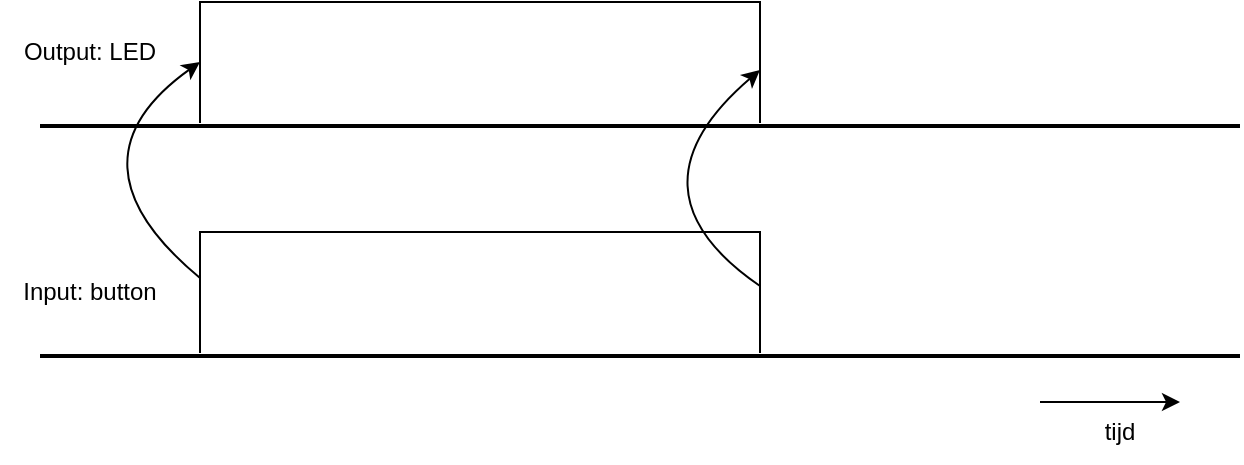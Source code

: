 <mxfile version="24.4.13" type="device">
  <diagram name="Pagina-1" id="OoLMm7yDjrqO-2KklK2d">
    <mxGraphModel dx="1026" dy="610" grid="1" gridSize="10" guides="1" tooltips="1" connect="1" arrows="1" fold="1" page="1" pageScale="1" pageWidth="827" pageHeight="1169" math="0" shadow="0">
      <root>
        <mxCell id="0" />
        <mxCell id="1" parent="0" />
        <mxCell id="YiX9SXsxAOFKrUH9niKX-2" value="" style="shape=partialRectangle;whiteSpace=wrap;html=1;bottom=1;right=1;left=1;top=0;fillColor=none;routingCenterX=-0.5;rotation=-180;" vertex="1" parent="1">
          <mxGeometry x="200" y="375" width="280" height="60" as="geometry" />
        </mxCell>
        <mxCell id="YiX9SXsxAOFKrUH9niKX-3" value="" style="line;strokeWidth=2;html=1;perimeter=backbonePerimeter;points=[];outlineConnect=0;" vertex="1" parent="1">
          <mxGeometry x="120" y="432" width="600" height="10" as="geometry" />
        </mxCell>
        <mxCell id="YiX9SXsxAOFKrUH9niKX-5" value="" style="shape=partialRectangle;whiteSpace=wrap;html=1;bottom=1;right=1;left=1;top=0;fillColor=none;routingCenterX=-0.5;rotation=-180;" vertex="1" parent="1">
          <mxGeometry x="200" y="260" width="280" height="60" as="geometry" />
        </mxCell>
        <mxCell id="YiX9SXsxAOFKrUH9niKX-6" value="" style="line;strokeWidth=2;html=1;perimeter=backbonePerimeter;points=[];outlineConnect=0;" vertex="1" parent="1">
          <mxGeometry x="120" y="317" width="600" height="10" as="geometry" />
        </mxCell>
        <mxCell id="YiX9SXsxAOFKrUH9niKX-7" value="Input: button" style="text;html=1;align=center;verticalAlign=middle;whiteSpace=wrap;rounded=0;" vertex="1" parent="1">
          <mxGeometry x="100" y="390" width="90" height="30" as="geometry" />
        </mxCell>
        <mxCell id="YiX9SXsxAOFKrUH9niKX-8" value="Output: LED" style="text;html=1;align=center;verticalAlign=middle;whiteSpace=wrap;rounded=0;" vertex="1" parent="1">
          <mxGeometry x="100" y="270" width="90" height="30" as="geometry" />
        </mxCell>
        <mxCell id="YiX9SXsxAOFKrUH9niKX-9" value="" style="endArrow=classic;html=1;rounded=0;" edge="1" parent="1">
          <mxGeometry width="50" height="50" relative="1" as="geometry">
            <mxPoint x="620" y="460" as="sourcePoint" />
            <mxPoint x="690" y="460" as="targetPoint" />
          </mxGeometry>
        </mxCell>
        <mxCell id="YiX9SXsxAOFKrUH9niKX-10" value="tijd" style="text;html=1;align=center;verticalAlign=middle;whiteSpace=wrap;rounded=0;" vertex="1" parent="1">
          <mxGeometry x="630" y="460" width="60" height="30" as="geometry" />
        </mxCell>
        <mxCell id="YiX9SXsxAOFKrUH9niKX-11" value="" style="curved=1;endArrow=classic;html=1;rounded=0;exitX=1;exitY=0.617;exitDx=0;exitDy=0;exitPerimeter=0;entryX=1;entryY=0.5;entryDx=0;entryDy=0;" edge="1" parent="1" source="YiX9SXsxAOFKrUH9niKX-2" target="YiX9SXsxAOFKrUH9niKX-5">
          <mxGeometry width="50" height="50" relative="1" as="geometry">
            <mxPoint x="390" y="340" as="sourcePoint" />
            <mxPoint x="440" y="290" as="targetPoint" />
            <Array as="points">
              <mxPoint x="130" y="340" />
            </Array>
          </mxGeometry>
        </mxCell>
        <mxCell id="YiX9SXsxAOFKrUH9niKX-12" value="" style="curved=1;endArrow=classic;html=1;rounded=0;exitX=1;exitY=0.617;exitDx=0;exitDy=0;exitPerimeter=0;entryX=1;entryY=0.5;entryDx=0;entryDy=0;" edge="1" parent="1">
          <mxGeometry width="50" height="50" relative="1" as="geometry">
            <mxPoint x="480" y="402" as="sourcePoint" />
            <mxPoint x="480" y="294" as="targetPoint" />
            <Array as="points">
              <mxPoint x="410" y="354" />
            </Array>
          </mxGeometry>
        </mxCell>
      </root>
    </mxGraphModel>
  </diagram>
</mxfile>
